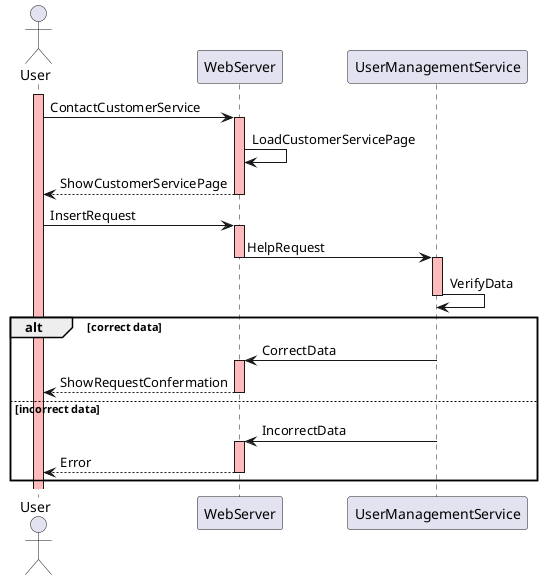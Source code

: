 @startuml

actor User
participant WebServer
participant UserManagementService

activate User #FFBBBB
User -> WebServer: ContactCustomerService
activate WebServer #FFBBBB
WebServer -> WebServer: LoadCustomerServicePage
WebServer --> User: ShowCustomerServicePage
deactivate WebServer
User -> WebServer: InsertRequest
activate WebServer #FFBBBB
WebServer -> UserManagementService: HelpRequest
deactivate WebServer
activate UserManagementService #FFBBBB
UserManagementService -> UserManagementService: VerifyData
deactivate UserManagementService

alt correct data
  UserManagementService -> WebServer: CorrectData
  activate WebServer #FFBBBB
  WebServer --> User: ShowRequestConfermation
  deactivate WebServer
else incorrect data
  UserManagementService -> WebServer: IncorrectData
  activate WebServer #FFBBBB
  WebServer --> User: Error
  deactivate WebServer
end

@enduml
